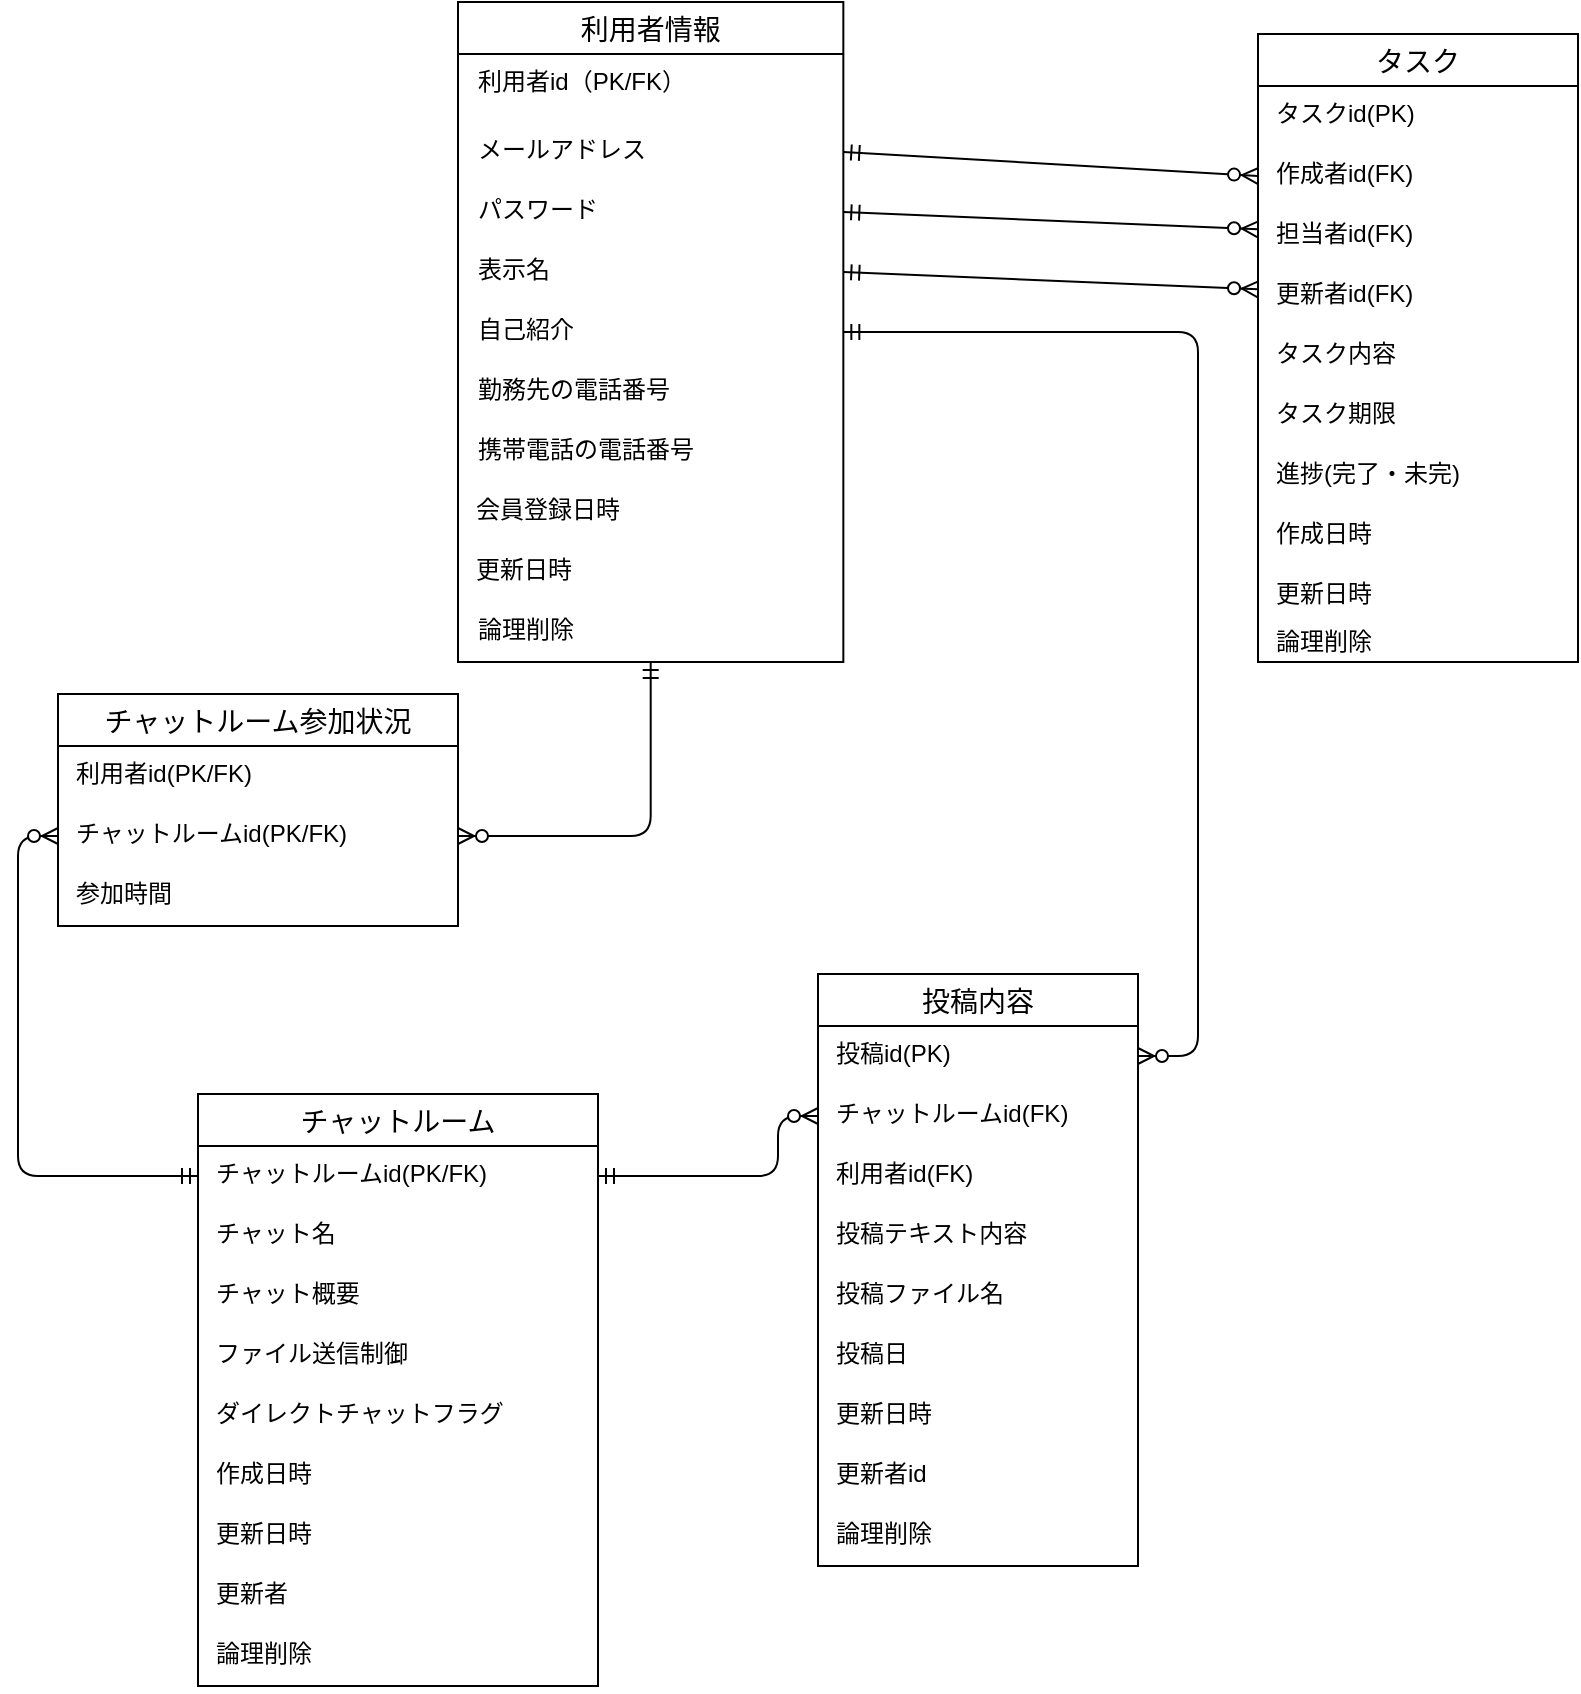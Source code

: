 <mxfile version="13.6.5">
    <diagram id="a3JUaDs7XSauVLccwMSm" name="Page-1">
        <mxGraphModel dx="1230" dy="575" grid="1" gridSize="10" guides="1" tooltips="1" connect="1" arrows="1" fold="1" page="1" pageScale="1" pageWidth="827" pageHeight="1169" math="0" shadow="0">
            <root>
                <mxCell id="0"/>
                <mxCell id="1" parent="0"/>
                <mxCell id="90" value="" style="edgeStyle=orthogonalEdgeStyle;fontSize=12;html=1;endArrow=ERzeroToMany;startArrow=ERmandOne;entryX=1;entryY=0.5;entryDx=0;entryDy=0;" parent="1" source="45" target="92" edge="1">
                    <mxGeometry width="100" height="100" relative="1" as="geometry">
                        <mxPoint x="420" y="350" as="sourcePoint"/>
                        <mxPoint x="390" y="421" as="targetPoint"/>
                        <Array as="points">
                            <mxPoint x="356" y="451"/>
                        </Array>
                    </mxGeometry>
                </mxCell>
                <mxCell id="91" value="" style="edgeStyle=orthogonalEdgeStyle;fontSize=12;html=1;endArrow=ERzeroToMany;startArrow=ERmandOne;exitX=0;exitY=0.5;exitDx=0;exitDy=0;entryX=0;entryY=0.5;entryDx=0;entryDy=0;" parent="1" source="26" target="92" edge="1">
                    <mxGeometry width="100" height="100" relative="1" as="geometry">
                        <mxPoint x="40" y="650" as="sourcePoint"/>
                        <mxPoint x="190" y="475" as="targetPoint"/>
                        <Array as="points">
                            <mxPoint x="40" y="621"/>
                            <mxPoint x="40" y="451"/>
                        </Array>
                    </mxGeometry>
                </mxCell>
                <mxCell id="93" value="" style="fontSize=12;html=1;endArrow=ERzeroToMany;startArrow=ERmandOne;exitX=1;exitY=0.5;exitDx=0;exitDy=0;entryX=0;entryY=0.5;entryDx=0;entryDy=0;" parent="1" source="12" target="41" edge="1">
                    <mxGeometry width="100" height="100" relative="1" as="geometry">
                        <mxPoint x="490" y="270" as="sourcePoint"/>
                        <mxPoint x="620" y="123" as="targetPoint"/>
                    </mxGeometry>
                </mxCell>
                <mxCell id="94" value="" style="edgeStyle=orthogonalEdgeStyle;fontSize=12;html=1;endArrow=ERzeroToMany;startArrow=ERmandOne;exitX=1;exitY=0.5;exitDx=0;exitDy=0;entryX=0;entryY=0.5;entryDx=0;entryDy=0;" parent="1" source="26" target="74" edge="1">
                    <mxGeometry width="100" height="100" relative="1" as="geometry">
                        <mxPoint x="314" y="670" as="sourcePoint"/>
                        <mxPoint x="250" y="560" as="targetPoint"/>
                        <Array as="points">
                            <mxPoint x="420" y="621"/>
                            <mxPoint x="420" y="591"/>
                        </Array>
                    </mxGeometry>
                </mxCell>
                <mxCell id="96" value="" style="fontSize=12;html=1;endArrow=ERzeroToMany;startArrow=ERmandOne;exitX=1;exitY=0.5;exitDx=0;exitDy=0;" parent="1" source="13" target="37" edge="1">
                    <mxGeometry width="100" height="100" relative="1" as="geometry">
                        <mxPoint x="509.67" y="204" as="sourcePoint"/>
                        <mxPoint x="620" y="140" as="targetPoint"/>
                    </mxGeometry>
                </mxCell>
                <mxCell id="97" value="" style="fontSize=12;html=1;endArrow=ERzeroToMany;startArrow=ERmandOne;exitX=1;exitY=0.5;exitDx=0;exitDy=0;" parent="1" target="43" edge="1" source="14">
                    <mxGeometry width="100" height="100" relative="1" as="geometry">
                        <mxPoint x="500" y="182" as="sourcePoint"/>
                        <mxPoint x="620" y="180" as="targetPoint"/>
                    </mxGeometry>
                </mxCell>
                <mxCell id="99" value="" style="edgeStyle=orthogonalEdgeStyle;fontSize=12;html=1;endArrow=ERzeroToMany;startArrow=ERmandOne;entryX=1;entryY=0.5;entryDx=0;entryDy=0;exitX=1;exitY=0.5;exitDx=0;exitDy=0;" parent="1" target="67" edge="1" source="20">
                    <mxGeometry width="100" height="100" relative="1" as="geometry">
                        <mxPoint x="500" y="220" as="sourcePoint"/>
                        <mxPoint x="609.67" y="126" as="targetPoint"/>
                        <Array as="points">
                            <mxPoint x="630" y="199"/>
                            <mxPoint x="630" y="561"/>
                        </Array>
                    </mxGeometry>
                </mxCell>
                <mxCell id="35" value="タスク" style="swimlane;fontStyle=0;childLayout=stackLayout;horizontal=1;startSize=26;horizontalStack=0;resizeParent=1;resizeParentMax=0;resizeLast=0;collapsible=1;marginBottom=0;align=center;fontSize=14;" parent="1" vertex="1">
                    <mxGeometry x="660" y="50" width="160" height="314" as="geometry"/>
                </mxCell>
                <mxCell id="44" value="タスクid(PK)" style="text;strokeColor=none;fillColor=none;spacingLeft=7;spacingRight=4;overflow=hidden;rotatable=0;points=[[0,0.5],[1,0.5]];portConstraint=eastwest;fontSize=12;" parent="35" vertex="1">
                    <mxGeometry y="26" width="160" height="30" as="geometry"/>
                </mxCell>
                <mxCell id="41" value="作成者id(FK)" style="text;strokeColor=none;fillColor=none;spacingLeft=7;spacingRight=4;overflow=hidden;rotatable=0;points=[[0,0.5],[1,0.5]];portConstraint=eastwest;fontSize=12;" parent="35" vertex="1">
                    <mxGeometry y="56" width="160" height="30" as="geometry"/>
                </mxCell>
                <mxCell id="37" value="担当者id(FK)" style="text;strokeColor=none;fillColor=none;spacingLeft=7;spacingRight=4;overflow=hidden;rotatable=0;points=[[0,0.5],[1,0.5]];portConstraint=eastwest;fontSize=12;" parent="35" vertex="1">
                    <mxGeometry y="86" width="160" height="30" as="geometry"/>
                </mxCell>
                <mxCell id="43" value="更新者id(FK)" style="text;strokeColor=none;fillColor=none;spacingLeft=7;spacingRight=4;overflow=hidden;rotatable=0;points=[[0,0.5],[1,0.5]];portConstraint=eastwest;fontSize=12;" parent="35" vertex="1">
                    <mxGeometry y="116" width="160" height="30" as="geometry"/>
                </mxCell>
                <mxCell id="36" value="タスク内容" style="text;strokeColor=none;fillColor=none;spacingLeft=7;spacingRight=4;overflow=hidden;rotatable=0;points=[[0,0.5],[1,0.5]];portConstraint=eastwest;fontSize=12;" parent="35" vertex="1">
                    <mxGeometry y="146" width="160" height="30" as="geometry"/>
                </mxCell>
                <mxCell id="38" value="タスク期限" style="text;strokeColor=none;fillColor=none;spacingLeft=7;spacingRight=4;overflow=hidden;rotatable=0;points=[[0,0.5],[1,0.5]];portConstraint=eastwest;fontSize=12;" parent="35" vertex="1">
                    <mxGeometry y="176" width="160" height="30" as="geometry"/>
                </mxCell>
                <mxCell id="39" value="進捗(完了・未完)" style="text;strokeColor=none;fillColor=none;spacingLeft=7;spacingRight=4;overflow=hidden;rotatable=0;points=[[0,0.5],[1,0.5]];portConstraint=eastwest;fontSize=12;" parent="35" vertex="1">
                    <mxGeometry y="206" width="160" height="30" as="geometry"/>
                </mxCell>
                <mxCell id="40" value="作成日時" style="text;strokeColor=none;fillColor=none;spacingLeft=7;spacingRight=4;overflow=hidden;rotatable=0;points=[[0,0.5],[1,0.5]];portConstraint=eastwest;fontSize=12;" parent="35" vertex="1">
                    <mxGeometry y="236" width="160" height="30" as="geometry"/>
                </mxCell>
                <mxCell id="42" value="更新日時" style="text;strokeColor=none;fillColor=none;spacingLeft=7;spacingRight=4;overflow=hidden;rotatable=0;points=[[0,0.5],[1,0.5]];portConstraint=eastwest;fontSize=12;" parent="35" vertex="1">
                    <mxGeometry y="266" width="160" height="24" as="geometry"/>
                </mxCell>
                <mxCell id="76" value="論理削除" style="text;strokeColor=none;fillColor=none;spacingLeft=7;spacingRight=4;overflow=hidden;rotatable=0;points=[[0,0.5],[1,0.5]];portConstraint=eastwest;fontSize=12;" parent="35" vertex="1">
                    <mxGeometry y="290" width="160" height="24" as="geometry"/>
                </mxCell>
                <mxCell id="10" value="利用者情報" style="swimlane;fontStyle=0;childLayout=stackLayout;horizontal=1;startSize=26;horizontalStack=0;resizeParent=1;resizeParentMax=0;resizeLast=0;collapsible=1;marginBottom=0;align=center;fontSize=14;" parent="1" vertex="1">
                    <mxGeometry x="260" y="34" width="192.67" height="330" as="geometry"/>
                </mxCell>
                <mxCell id="11" value="利用者id（PK/FK）" style="text;strokeColor=none;fillColor=none;spacingLeft=8;spacingRight=0;overflow=hidden;rotatable=0;points=[[0,0.5],[1,0.5]];portConstraint=eastwest;fontSize=12;aspect=fixed;" parent="10" vertex="1">
                    <mxGeometry y="26" width="192.67" height="34" as="geometry"/>
                </mxCell>
                <mxCell id="12" value="メールアドレス" style="text;strokeColor=none;fillColor=none;spacingLeft=8;spacingRight=0;overflow=hidden;rotatable=0;points=[[0,0.5],[1,0.5]];portConstraint=eastwest;fontSize=12;aspect=fixed;" parent="10" vertex="1">
                    <mxGeometry y="60" width="192.67" height="30" as="geometry"/>
                </mxCell>
                <mxCell id="13" value="パスワード" style="text;strokeColor=none;fillColor=none;spacingLeft=8;spacingRight=0;overflow=hidden;rotatable=0;points=[[0,0.5],[1,0.5]];portConstraint=eastwest;fontSize=12;aspect=fixed;" parent="10" vertex="1">
                    <mxGeometry y="90" width="192.67" height="30" as="geometry"/>
                </mxCell>
                <mxCell id="14" value="表示名" style="text;strokeColor=none;fillColor=none;spacingLeft=8;spacingRight=0;overflow=hidden;rotatable=0;points=[[0,0.5],[1,0.5]];portConstraint=eastwest;fontSize=12;aspect=fixed;" parent="10" vertex="1">
                    <mxGeometry y="120" width="192.67" height="30" as="geometry"/>
                </mxCell>
                <mxCell id="20" value="自己紹介" style="text;strokeColor=none;fillColor=none;spacingLeft=8;spacingRight=0;overflow=hidden;rotatable=0;points=[[0,0.5],[1,0.5]];portConstraint=eastwest;fontSize=12;aspect=fixed;" parent="10" vertex="1">
                    <mxGeometry y="150" width="192.67" height="30" as="geometry"/>
                </mxCell>
                <mxCell id="21" value="勤務先の電話番号" style="text;strokeColor=none;fillColor=none;spacingLeft=8;spacingRight=0;overflow=hidden;rotatable=0;points=[[0,0.5],[1,0.5]];portConstraint=eastwest;fontSize=12;aspect=fixed;" parent="10" vertex="1">
                    <mxGeometry y="180" width="192.67" height="30" as="geometry"/>
                </mxCell>
                <mxCell id="22" value="携帯電話の電話番号" style="text;strokeColor=none;fillColor=none;spacingLeft=8;spacingRight=0;overflow=hidden;rotatable=0;points=[[0,0.5],[1,0.5]];portConstraint=eastwest;fontSize=12;aspect=fixed;" parent="10" vertex="1">
                    <mxGeometry y="210" width="192.67" height="30" as="geometry"/>
                </mxCell>
                <mxCell id="4" value="会員登録日時" style="text;strokeColor=none;fillColor=none;spacingLeft=7;spacingRight=4;overflow=hidden;rotatable=0;points=[[0,0.5],[1,0.5]];portConstraint=eastwest;fontSize=12;" parent="10" vertex="1">
                    <mxGeometry y="240" width="192.67" height="30" as="geometry"/>
                </mxCell>
                <mxCell id="80" value="更新日時" style="text;strokeColor=none;fillColor=none;spacingLeft=7;spacingRight=4;overflow=hidden;rotatable=0;points=[[0,0.5],[1,0.5]];portConstraint=eastwest;fontSize=12;" parent="10" vertex="1">
                    <mxGeometry y="270" width="192.67" height="30" as="geometry"/>
                </mxCell>
                <mxCell id="45" value="論理削除" style="text;strokeColor=none;fillColor=none;spacingLeft=8;spacingRight=0;overflow=hidden;rotatable=0;points=[[0,0.5],[1,0.5]];portConstraint=eastwest;fontSize=12;aspect=fixed;" parent="10" vertex="1">
                    <mxGeometry y="300" width="192.67" height="30" as="geometry"/>
                </mxCell>
                <mxCell id="25" value="チャットルーム" style="swimlane;fontStyle=0;childLayout=stackLayout;horizontal=1;startSize=26;horizontalStack=0;resizeParent=1;resizeParentMax=0;resizeLast=0;collapsible=1;marginBottom=0;align=center;fontSize=14;" parent="1" vertex="1">
                    <mxGeometry x="130" y="580" width="200" height="296" as="geometry"/>
                </mxCell>
                <mxCell id="26" value="チャットルームid(PK/FK)" style="text;strokeColor=none;fillColor=none;spacingLeft=7;spacingRight=4;overflow=hidden;rotatable=0;points=[[0,0.5],[1,0.5]];portConstraint=eastwest;fontSize=12;" parent="25" vertex="1">
                    <mxGeometry y="26" width="200" height="30" as="geometry"/>
                </mxCell>
                <mxCell id="51" value="チャット名" style="text;strokeColor=none;fillColor=none;spacingLeft=7;spacingRight=4;overflow=hidden;rotatable=0;points=[[0,0.5],[1,0.5]];portConstraint=eastwest;fontSize=12;" parent="25" vertex="1">
                    <mxGeometry y="56" width="200" height="30" as="geometry"/>
                </mxCell>
                <mxCell id="27" value="チャット概要" style="text;strokeColor=none;fillColor=none;spacingLeft=7;spacingRight=4;overflow=hidden;rotatable=0;points=[[0,0.5],[1,0.5]];portConstraint=eastwest;fontSize=12;" parent="25" vertex="1">
                    <mxGeometry y="86" width="200" height="30" as="geometry"/>
                </mxCell>
                <mxCell id="28" value="ファイル送信制御" style="text;strokeColor=none;fillColor=none;spacingLeft=7;spacingRight=4;overflow=hidden;rotatable=0;points=[[0,0.5],[1,0.5]];portConstraint=eastwest;fontSize=12;" parent="25" vertex="1">
                    <mxGeometry y="116" width="200" height="30" as="geometry"/>
                </mxCell>
                <mxCell id="77" value="ダイレクトチャットフラグ" style="text;strokeColor=none;fillColor=none;spacingLeft=7;spacingRight=4;overflow=hidden;rotatable=0;points=[[0,0.5],[1,0.5]];portConstraint=eastwest;fontSize=12;" parent="25" vertex="1">
                    <mxGeometry y="146" width="200" height="30" as="geometry"/>
                </mxCell>
                <mxCell id="102" value="作成日時" style="text;strokeColor=none;fillColor=none;spacingLeft=7;spacingRight=4;overflow=hidden;rotatable=0;points=[[0,0.5],[1,0.5]];portConstraint=eastwest;fontSize=12;" parent="25" vertex="1">
                    <mxGeometry y="176" width="200" height="30" as="geometry"/>
                </mxCell>
                <mxCell id="101" value="更新日時" style="text;strokeColor=none;fillColor=none;spacingLeft=7;spacingRight=4;overflow=hidden;rotatable=0;points=[[0,0.5],[1,0.5]];portConstraint=eastwest;fontSize=12;" parent="25" vertex="1">
                    <mxGeometry y="206" width="200" height="30" as="geometry"/>
                </mxCell>
                <mxCell id="103" value="更新者" style="text;strokeColor=none;fillColor=none;spacingLeft=7;spacingRight=4;overflow=hidden;rotatable=0;points=[[0,0.5],[1,0.5]];portConstraint=eastwest;fontSize=12;" parent="25" vertex="1">
                    <mxGeometry y="236" width="200" height="30" as="geometry"/>
                </mxCell>
                <mxCell id="81" value="論理削除" style="text;strokeColor=none;fillColor=none;spacingLeft=7;spacingRight=4;overflow=hidden;rotatable=0;points=[[0,0.5],[1,0.5]];portConstraint=eastwest;fontSize=12;" parent="25" vertex="1">
                    <mxGeometry y="266" width="200" height="30" as="geometry"/>
                </mxCell>
                <mxCell id="30" value="投稿内容" style="swimlane;fontStyle=0;childLayout=stackLayout;horizontal=1;startSize=26;horizontalStack=0;resizeParent=1;resizeParentMax=0;resizeLast=0;collapsible=1;marginBottom=0;align=center;fontSize=14;" parent="1" vertex="1">
                    <mxGeometry x="440" y="520" width="160" height="296" as="geometry"/>
                </mxCell>
                <mxCell id="67" value="投稿id(PK)" style="text;strokeColor=none;fillColor=none;spacingLeft=7;spacingRight=4;overflow=hidden;rotatable=0;points=[[0,0.5],[1,0.5]];portConstraint=eastwest;fontSize=12;" parent="30" vertex="1">
                    <mxGeometry y="26" width="160" height="30" as="geometry"/>
                </mxCell>
                <mxCell id="74" value="チャットルームid(FK)" style="text;strokeColor=none;fillColor=none;spacingLeft=7;spacingRight=4;overflow=hidden;rotatable=0;points=[[0,0.5],[1,0.5]];portConstraint=eastwest;fontSize=12;" parent="30" vertex="1">
                    <mxGeometry y="56" width="160" height="30" as="geometry"/>
                </mxCell>
                <mxCell id="68" value="利用者id(FK)" style="text;strokeColor=none;fillColor=none;spacingLeft=7;spacingRight=4;overflow=hidden;rotatable=0;points=[[0,0.5],[1,0.5]];portConstraint=eastwest;fontSize=12;" parent="30" vertex="1">
                    <mxGeometry y="86" width="160" height="30" as="geometry"/>
                </mxCell>
                <mxCell id="32" value="投稿テキスト内容" style="text;strokeColor=none;fillColor=none;spacingLeft=7;spacingRight=4;overflow=hidden;rotatable=0;points=[[0,0.5],[1,0.5]];portConstraint=eastwest;fontSize=12;" parent="30" vertex="1">
                    <mxGeometry y="116" width="160" height="30" as="geometry"/>
                </mxCell>
                <mxCell id="31" value="投稿ファイル名" style="text;strokeColor=none;fillColor=none;spacingLeft=7;spacingRight=4;overflow=hidden;rotatable=0;points=[[0,0.5],[1,0.5]];portConstraint=eastwest;fontSize=12;" parent="30" vertex="1">
                    <mxGeometry y="146" width="160" height="30" as="geometry"/>
                </mxCell>
                <mxCell id="33" value="投稿日" style="text;strokeColor=none;fillColor=none;spacingLeft=7;spacingRight=4;overflow=hidden;rotatable=0;points=[[0,0.5],[1,0.5]];portConstraint=eastwest;fontSize=12;" parent="30" vertex="1">
                    <mxGeometry y="176" width="160" height="30" as="geometry"/>
                </mxCell>
                <mxCell id="73" value="更新日時" style="text;strokeColor=none;fillColor=none;spacingLeft=7;spacingRight=4;overflow=hidden;rotatable=0;points=[[0,0.5],[1,0.5]];portConstraint=eastwest;fontSize=12;" parent="30" vertex="1">
                    <mxGeometry y="206" width="160" height="30" as="geometry"/>
                </mxCell>
                <mxCell id="82" value="更新者id" style="text;strokeColor=none;fillColor=none;spacingLeft=7;spacingRight=4;overflow=hidden;rotatable=0;points=[[0,0.5],[1,0.5]];portConstraint=eastwest;fontSize=12;" parent="30" vertex="1">
                    <mxGeometry y="236" width="160" height="30" as="geometry"/>
                </mxCell>
                <mxCell id="100" value="論理削除" style="text;strokeColor=none;fillColor=none;spacingLeft=7;spacingRight=4;overflow=hidden;rotatable=0;points=[[0,0.5],[1,0.5]];portConstraint=eastwest;fontSize=12;" parent="30" vertex="1">
                    <mxGeometry y="266" width="160" height="30" as="geometry"/>
                </mxCell>
                <mxCell id="46" value="チャットルーム参加状況" style="swimlane;fontStyle=0;childLayout=stackLayout;horizontal=1;startSize=26;horizontalStack=0;resizeParent=1;resizeParentMax=0;resizeLast=0;collapsible=1;marginBottom=0;align=center;fontSize=14;" parent="1" vertex="1">
                    <mxGeometry x="60" y="380" width="200" height="116" as="geometry"/>
                </mxCell>
                <mxCell id="48" value="利用者id(PK/FK)" style="text;strokeColor=none;fillColor=none;spacingLeft=7;spacingRight=4;overflow=hidden;rotatable=0;points=[[0,0.5],[1,0.5]];portConstraint=eastwest;fontSize=12;" parent="46" vertex="1">
                    <mxGeometry y="26" width="200" height="30" as="geometry"/>
                </mxCell>
                <mxCell id="92" value="チャットルームid(PK/FK)" style="text;strokeColor=none;fillColor=none;spacingLeft=7;spacingRight=4;overflow=hidden;rotatable=0;points=[[0,0.5],[1,0.5]];portConstraint=eastwest;fontSize=12;" parent="46" vertex="1">
                    <mxGeometry y="56" width="200" height="30" as="geometry"/>
                </mxCell>
                <mxCell id="49" value="参加時間" style="text;strokeColor=none;fillColor=none;spacingLeft=7;spacingRight=4;overflow=hidden;rotatable=0;points=[[0,0.5],[1,0.5]];portConstraint=eastwest;fontSize=12;" parent="46" vertex="1">
                    <mxGeometry y="86" width="200" height="30" as="geometry"/>
                </mxCell>
            </root>
        </mxGraphModel>
    </diagram>
</mxfile>